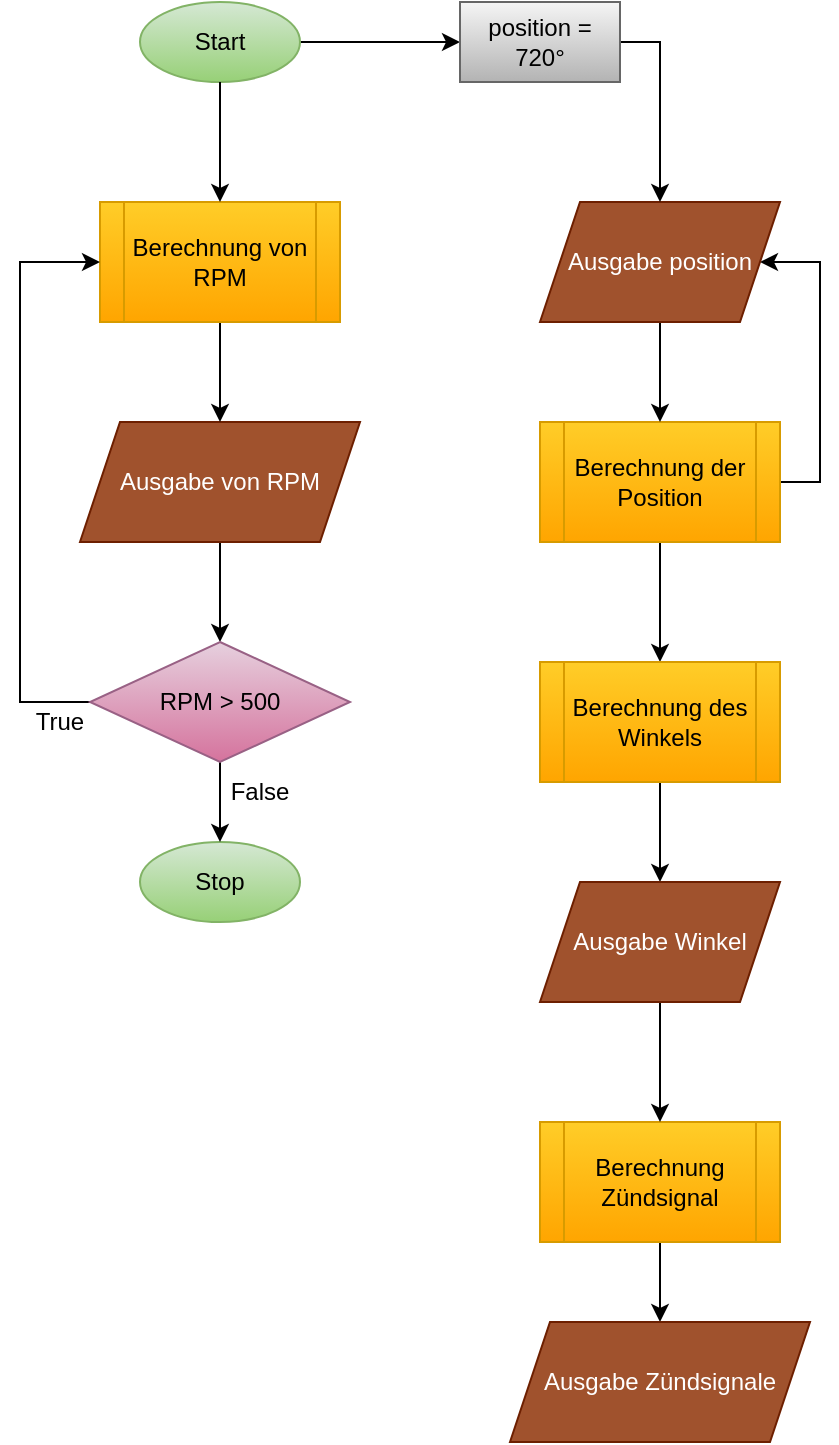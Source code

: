 <mxfile version="21.3.2" type="github">
  <diagram name="Page-1" id="GruVNV-kiDPhpOV_teD-">
    <mxGraphModel dx="1470" dy="786" grid="1" gridSize="10" guides="1" tooltips="1" connect="1" arrows="1" fold="1" page="1" pageScale="1" pageWidth="850" pageHeight="1100" math="0" shadow="0">
      <root>
        <mxCell id="0" />
        <mxCell id="1" parent="0" />
        <mxCell id="RW6dBLqdQEQd46uFaYpC-40" style="edgeStyle=orthogonalEdgeStyle;rounded=0;orthogonalLoop=1;jettySize=auto;html=1;exitX=1;exitY=0.5;exitDx=0;exitDy=0;entryX=0;entryY=0.5;entryDx=0;entryDy=0;" edge="1" parent="1" source="RW6dBLqdQEQd46uFaYpC-1" target="RW6dBLqdQEQd46uFaYpC-39">
          <mxGeometry relative="1" as="geometry" />
        </mxCell>
        <mxCell id="RW6dBLqdQEQd46uFaYpC-1" value="Start" style="ellipse;whiteSpace=wrap;html=1;fillColor=#d5e8d4;strokeColor=#82b366;gradientColor=#97d077;" vertex="1" parent="1">
          <mxGeometry x="-40" y="360" width="80" height="40" as="geometry" />
        </mxCell>
        <mxCell id="RW6dBLqdQEQd46uFaYpC-2" value="Stop" style="ellipse;whiteSpace=wrap;html=1;fillColor=#d5e8d4;strokeColor=#82b366;gradientColor=#97d077;" vertex="1" parent="1">
          <mxGeometry x="-40" y="780" width="80" height="40" as="geometry" />
        </mxCell>
        <mxCell id="RW6dBLqdQEQd46uFaYpC-37" style="edgeStyle=orthogonalEdgeStyle;rounded=0;orthogonalLoop=1;jettySize=auto;html=1;exitX=0.5;exitY=1;exitDx=0;exitDy=0;entryX=0.5;entryY=0;entryDx=0;entryDy=0;" edge="1" parent="1" source="RW6dBLqdQEQd46uFaYpC-3" target="RW6dBLqdQEQd46uFaYpC-7">
          <mxGeometry relative="1" as="geometry" />
        </mxCell>
        <mxCell id="RW6dBLqdQEQd46uFaYpC-3" value="Ausgabe von RPM" style="shape=parallelogram;perimeter=parallelogramPerimeter;whiteSpace=wrap;html=1;fixedSize=1;fillColor=#a0522d;fontColor=#ffffff;strokeColor=#6D1F00;" vertex="1" parent="1">
          <mxGeometry x="-70" y="570" width="140" height="60" as="geometry" />
        </mxCell>
        <mxCell id="RW6dBLqdQEQd46uFaYpC-36" style="edgeStyle=orthogonalEdgeStyle;rounded=0;orthogonalLoop=1;jettySize=auto;html=1;exitX=0.5;exitY=1;exitDx=0;exitDy=0;entryX=0.5;entryY=0;entryDx=0;entryDy=0;" edge="1" parent="1" source="RW6dBLqdQEQd46uFaYpC-4" target="RW6dBLqdQEQd46uFaYpC-3">
          <mxGeometry relative="1" as="geometry" />
        </mxCell>
        <mxCell id="RW6dBLqdQEQd46uFaYpC-4" value="Berechnung von RPM" style="shape=process;whiteSpace=wrap;html=1;backgroundOutline=1;fillColor=#ffcd28;gradientColor=#ffa500;strokeColor=#d79b00;" vertex="1" parent="1">
          <mxGeometry x="-60" y="460" width="120" height="60" as="geometry" />
        </mxCell>
        <mxCell id="RW6dBLqdQEQd46uFaYpC-6" value="" style="endArrow=classic;html=1;rounded=0;entryX=0.5;entryY=0;entryDx=0;entryDy=0;exitX=0.5;exitY=1;exitDx=0;exitDy=0;" edge="1" parent="1" target="RW6dBLqdQEQd46uFaYpC-2">
          <mxGeometry width="50" height="50" relative="1" as="geometry">
            <mxPoint y="740" as="sourcePoint" />
            <mxPoint x="70" y="550" as="targetPoint" />
          </mxGeometry>
        </mxCell>
        <mxCell id="RW6dBLqdQEQd46uFaYpC-38" style="edgeStyle=orthogonalEdgeStyle;rounded=0;orthogonalLoop=1;jettySize=auto;html=1;exitX=0;exitY=0.5;exitDx=0;exitDy=0;entryX=0;entryY=0.5;entryDx=0;entryDy=0;" edge="1" parent="1" source="RW6dBLqdQEQd46uFaYpC-7" target="RW6dBLqdQEQd46uFaYpC-4">
          <mxGeometry relative="1" as="geometry">
            <Array as="points">
              <mxPoint x="-100" y="710" />
              <mxPoint x="-100" y="490" />
            </Array>
          </mxGeometry>
        </mxCell>
        <mxCell id="RW6dBLqdQEQd46uFaYpC-7" value="RPM &amp;gt;&amp;nbsp;500" style="rhombus;whiteSpace=wrap;html=1;fillColor=#e6d0de;gradientColor=#d5739d;strokeColor=#996185;" vertex="1" parent="1">
          <mxGeometry x="-65" y="680" width="130" height="60" as="geometry" />
        </mxCell>
        <mxCell id="RW6dBLqdQEQd46uFaYpC-11" value="" style="endArrow=classic;html=1;rounded=0;exitX=0.5;exitY=1;exitDx=0;exitDy=0;entryX=0.5;entryY=0;entryDx=0;entryDy=0;" edge="1" parent="1" source="RW6dBLqdQEQd46uFaYpC-1" target="RW6dBLqdQEQd46uFaYpC-4">
          <mxGeometry width="50" height="50" relative="1" as="geometry">
            <mxPoint x="20" y="500" as="sourcePoint" />
            <mxPoint x="70" y="450" as="targetPoint" />
          </mxGeometry>
        </mxCell>
        <mxCell id="RW6dBLqdQEQd46uFaYpC-12" value="False" style="text;html=1;strokeColor=none;fillColor=none;align=center;verticalAlign=middle;whiteSpace=wrap;rounded=0;" vertex="1" parent="1">
          <mxGeometry x="-10" y="740" width="60" height="30" as="geometry" />
        </mxCell>
        <mxCell id="RW6dBLqdQEQd46uFaYpC-13" value="True" style="text;html=1;strokeColor=none;fillColor=none;align=center;verticalAlign=middle;whiteSpace=wrap;rounded=0;" vertex="1" parent="1">
          <mxGeometry x="-110" y="705" width="60" height="30" as="geometry" />
        </mxCell>
        <mxCell id="RW6dBLqdQEQd46uFaYpC-43" style="edgeStyle=orthogonalEdgeStyle;rounded=0;orthogonalLoop=1;jettySize=auto;html=1;exitX=0.5;exitY=1;exitDx=0;exitDy=0;entryX=0.5;entryY=0;entryDx=0;entryDy=0;" edge="1" parent="1" source="RW6dBLqdQEQd46uFaYpC-15" target="RW6dBLqdQEQd46uFaYpC-23">
          <mxGeometry relative="1" as="geometry" />
        </mxCell>
        <mxCell id="RW6dBLqdQEQd46uFaYpC-45" style="edgeStyle=orthogonalEdgeStyle;rounded=0;orthogonalLoop=1;jettySize=auto;html=1;exitX=1;exitY=0.5;exitDx=0;exitDy=0;entryX=1;entryY=0.5;entryDx=0;entryDy=0;" edge="1" parent="1" source="RW6dBLqdQEQd46uFaYpC-15" target="RW6dBLqdQEQd46uFaYpC-19">
          <mxGeometry relative="1" as="geometry">
            <Array as="points">
              <mxPoint x="300" y="600" />
              <mxPoint x="300" y="490" />
            </Array>
          </mxGeometry>
        </mxCell>
        <mxCell id="RW6dBLqdQEQd46uFaYpC-15" value="Berechnung der Position" style="shape=process;whiteSpace=wrap;html=1;backgroundOutline=1;fillColor=#ffcd28;gradientColor=#ffa500;strokeColor=#d79b00;" vertex="1" parent="1">
          <mxGeometry x="160" y="570" width="120" height="60" as="geometry" />
        </mxCell>
        <mxCell id="RW6dBLqdQEQd46uFaYpC-44" style="edgeStyle=orthogonalEdgeStyle;rounded=0;orthogonalLoop=1;jettySize=auto;html=1;exitX=0.5;exitY=1;exitDx=0;exitDy=0;entryX=0.5;entryY=0;entryDx=0;entryDy=0;" edge="1" parent="1" source="RW6dBLqdQEQd46uFaYpC-19" target="RW6dBLqdQEQd46uFaYpC-15">
          <mxGeometry relative="1" as="geometry" />
        </mxCell>
        <mxCell id="RW6dBLqdQEQd46uFaYpC-19" value="Ausgabe position" style="shape=parallelogram;perimeter=parallelogramPerimeter;whiteSpace=wrap;html=1;fixedSize=1;fillColor=#a0522d;fontColor=#ffffff;strokeColor=#6D1F00;" vertex="1" parent="1">
          <mxGeometry x="160" y="460" width="120" height="60" as="geometry" />
        </mxCell>
        <mxCell id="RW6dBLqdQEQd46uFaYpC-26" style="edgeStyle=orthogonalEdgeStyle;rounded=0;orthogonalLoop=1;jettySize=auto;html=1;exitX=0.5;exitY=1;exitDx=0;exitDy=0;entryX=0.5;entryY=0;entryDx=0;entryDy=0;" edge="1" parent="1" source="RW6dBLqdQEQd46uFaYpC-23">
          <mxGeometry relative="1" as="geometry">
            <mxPoint x="220" y="800" as="targetPoint" />
          </mxGeometry>
        </mxCell>
        <mxCell id="RW6dBLqdQEQd46uFaYpC-23" value="Berechnung des Winkels" style="shape=process;whiteSpace=wrap;html=1;backgroundOutline=1;fillColor=#ffcd28;gradientColor=#ffa500;strokeColor=#d79b00;" vertex="1" parent="1">
          <mxGeometry x="160" y="690" width="120" height="60" as="geometry" />
        </mxCell>
        <mxCell id="RW6dBLqdQEQd46uFaYpC-34" style="edgeStyle=orthogonalEdgeStyle;rounded=0;orthogonalLoop=1;jettySize=auto;html=1;exitX=0.5;exitY=1;exitDx=0;exitDy=0;entryX=0.5;entryY=0;entryDx=0;entryDy=0;" edge="1" parent="1" source="RW6dBLqdQEQd46uFaYpC-27" target="RW6dBLqdQEQd46uFaYpC-30">
          <mxGeometry relative="1" as="geometry" />
        </mxCell>
        <mxCell id="RW6dBLqdQEQd46uFaYpC-27" value="Berechnung Zündsignal" style="shape=process;whiteSpace=wrap;html=1;backgroundOutline=1;fillColor=#ffcd28;gradientColor=#ffa500;strokeColor=#d79b00;" vertex="1" parent="1">
          <mxGeometry x="160" y="920" width="120" height="60" as="geometry" />
        </mxCell>
        <mxCell id="RW6dBLqdQEQd46uFaYpC-33" style="edgeStyle=orthogonalEdgeStyle;rounded=0;orthogonalLoop=1;jettySize=auto;html=1;exitX=0.5;exitY=1;exitDx=0;exitDy=0;entryX=0.5;entryY=0;entryDx=0;entryDy=0;" edge="1" parent="1" source="RW6dBLqdQEQd46uFaYpC-28" target="RW6dBLqdQEQd46uFaYpC-27">
          <mxGeometry relative="1" as="geometry" />
        </mxCell>
        <mxCell id="RW6dBLqdQEQd46uFaYpC-28" value="Ausgabe Winkel" style="shape=parallelogram;perimeter=parallelogramPerimeter;whiteSpace=wrap;html=1;fixedSize=1;fillColor=#a0522d;fontColor=#ffffff;strokeColor=#6D1F00;" vertex="1" parent="1">
          <mxGeometry x="160" y="800" width="120" height="60" as="geometry" />
        </mxCell>
        <mxCell id="RW6dBLqdQEQd46uFaYpC-30" value="Ausgabe Zündsignale" style="shape=parallelogram;perimeter=parallelogramPerimeter;whiteSpace=wrap;html=1;fixedSize=1;fillColor=#a0522d;fontColor=#ffffff;strokeColor=#6D1F00;" vertex="1" parent="1">
          <mxGeometry x="145" y="1020" width="150" height="60" as="geometry" />
        </mxCell>
        <mxCell id="RW6dBLqdQEQd46uFaYpC-42" style="edgeStyle=orthogonalEdgeStyle;rounded=0;orthogonalLoop=1;jettySize=auto;html=1;exitX=1;exitY=0.5;exitDx=0;exitDy=0;entryX=0.5;entryY=0;entryDx=0;entryDy=0;" edge="1" parent="1" source="RW6dBLqdQEQd46uFaYpC-39" target="RW6dBLqdQEQd46uFaYpC-19">
          <mxGeometry relative="1" as="geometry" />
        </mxCell>
        <mxCell id="RW6dBLqdQEQd46uFaYpC-39" value="position = 720°" style="rounded=0;whiteSpace=wrap;html=1;fillColor=#f5f5f5;gradientColor=#b3b3b3;strokeColor=#666666;" vertex="1" parent="1">
          <mxGeometry x="120" y="360" width="80" height="40" as="geometry" />
        </mxCell>
      </root>
    </mxGraphModel>
  </diagram>
</mxfile>
